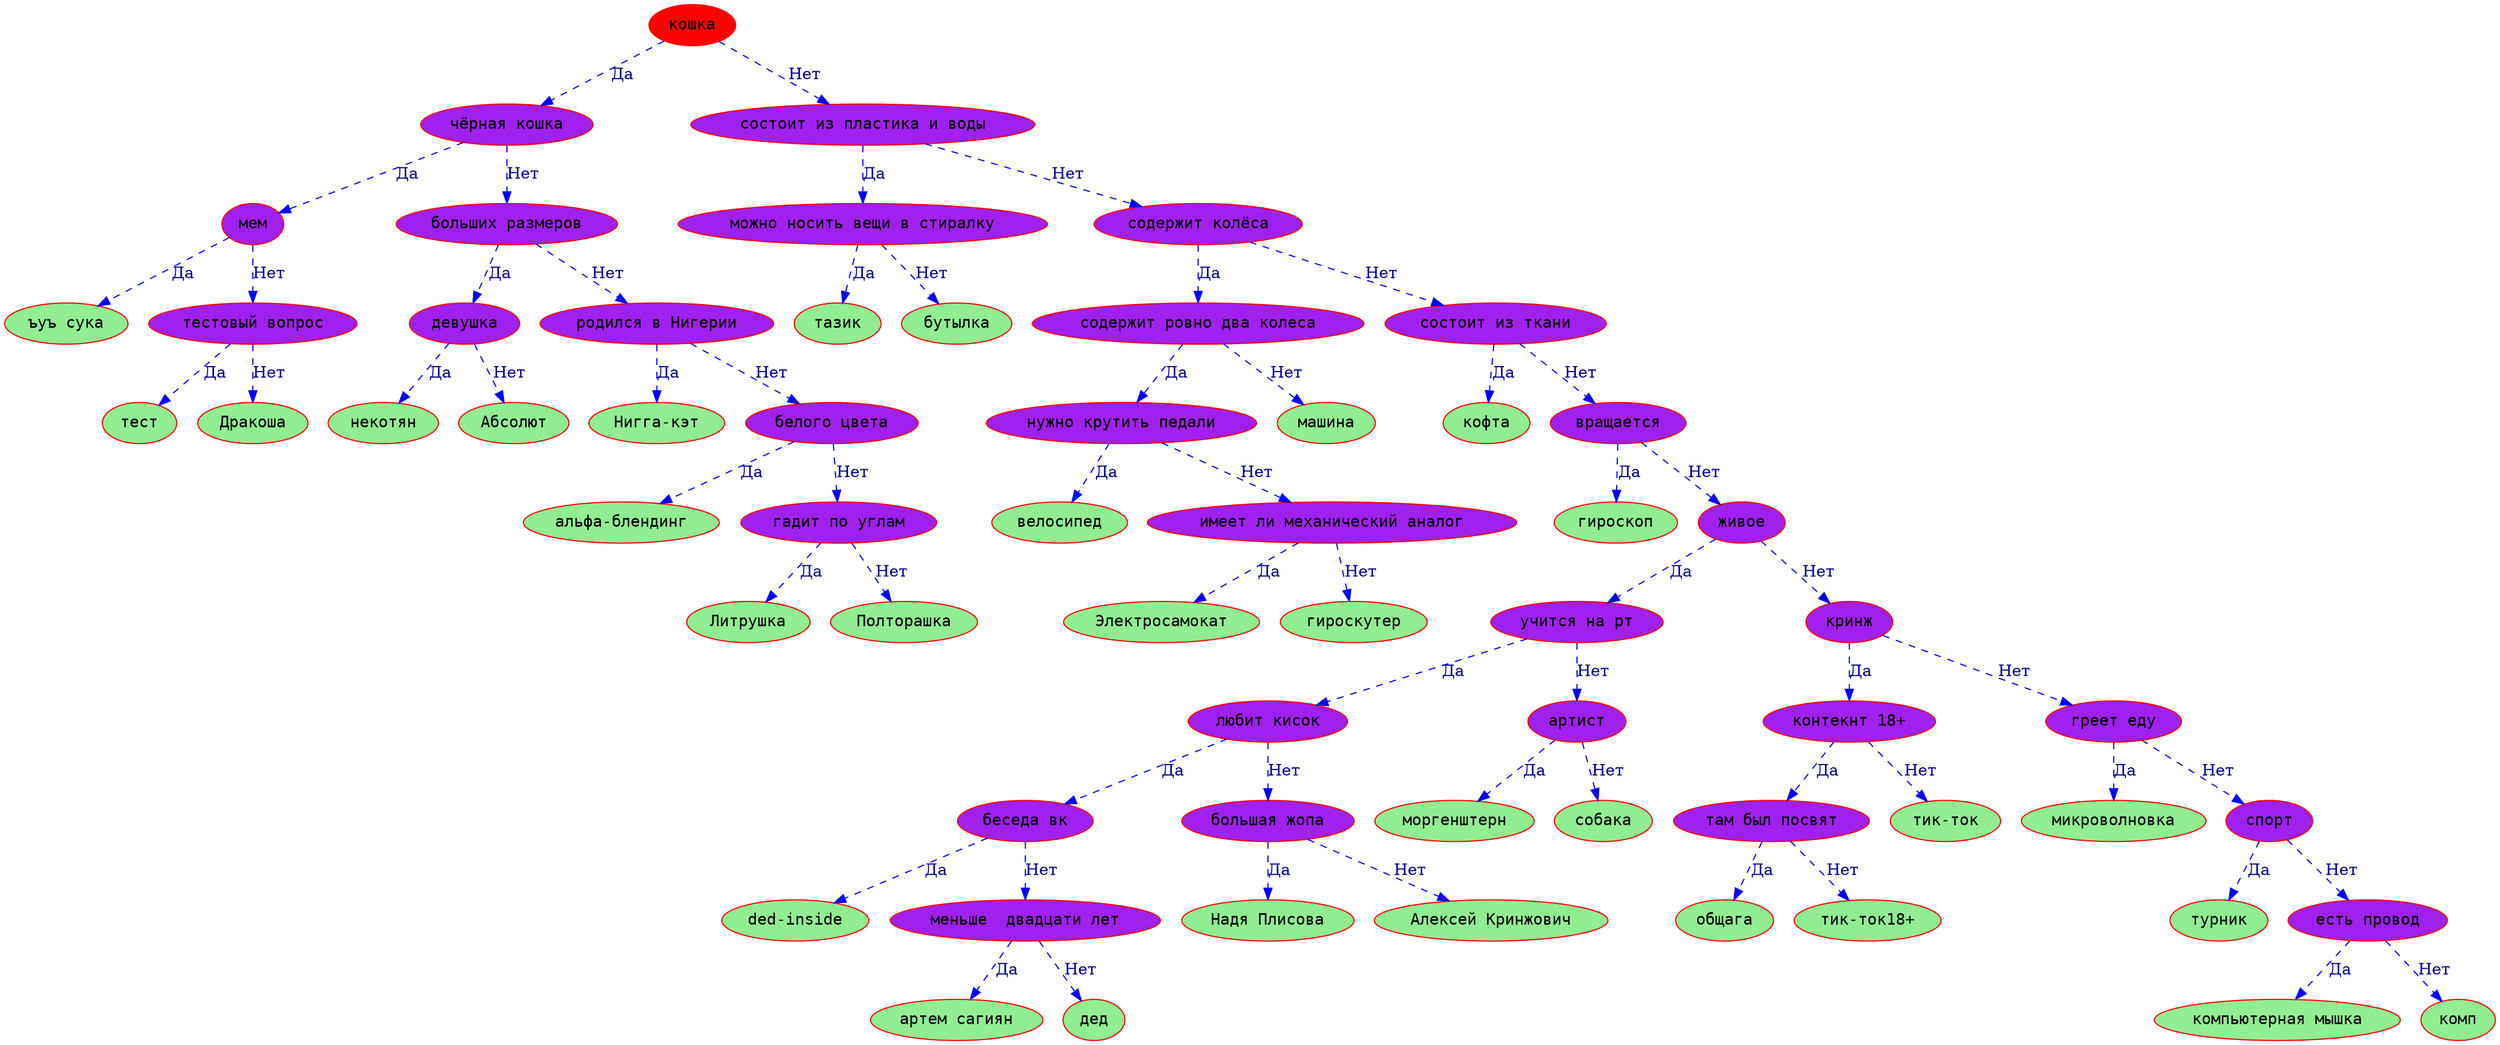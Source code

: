 digraph akinator {
node [color = Red, fontname = Courier, style = filled, shape=ellipse, fillcolor = purple]
edge [color = Blue, style=dashed]
"008B21E8" [label = "ъуъ сука",style = filled, fillcolor = lightgreen] 
"008B1F18" -> "008B21E8" [label="Да", fontcolor=darkblue]
"008B1AE0" [label = "тест",style = filled, fillcolor = lightgreen] 
"008B2038" -> "008B1AE0" [label="Да", fontcolor=darkblue]
"008B2080" [label = "Дракоша",style = filled, fillcolor = lightgreen] 
"008B2038" -> "008B2080" [label="Нет", fontcolor=darkblue]
"008B2038" [label = "тестовый вопрос",style = filled, fillcolor = purple] 
"008B1F18" -> "008B2038" [label="Нет", fontcolor=darkblue]
"008B1F18" [label = "мем",style = filled, fillcolor = purple] 
"008B1FA8" -> "008B1F18" [label="Да", fontcolor=darkblue]
"008B1DB0" [label = "некотян",style = filled, fillcolor = lightgreen] 
"008B1A50" -> "008B1DB0" [label="Да", fontcolor=darkblue]
"008B1D68" [label = "Абсолют",style = filled, fillcolor = lightgreen] 
"008B1A50" -> "008B1D68" [label="Нет", fontcolor=darkblue]
"008B1A50" [label = "девушка",style = filled, fillcolor = purple] 
"008B1C00" -> "008B1A50" [label="Да", fontcolor=darkblue]
"008B1FF0" [label = "Нигга-кэт",style = filled, fillcolor = lightgreen] 
"008B1F60" -> "008B1FF0" [label="Да", fontcolor=darkblue]
"008B1D20" [label = "альфа-блендинг",style = filled, fillcolor = lightgreen] 
"008B19C0" -> "008B1D20" [label="Да", fontcolor=darkblue]
"008B1B70" [label = "Литрушка",style = filled, fillcolor = lightgreen] 
"008B2110" -> "008B1B70" [label="Да", fontcolor=darkblue]
"008B1CD8" [label = "Полторашка",style = filled, fillcolor = lightgreen] 
"008B2110" -> "008B1CD8" [label="Нет", fontcolor=darkblue]
"008B2110" [label = "гадит по углам",style = filled, fillcolor = purple] 
"008B19C0" -> "008B2110" [label="Нет", fontcolor=darkblue]
"008B19C0" [label = "белого цвета",style = filled, fillcolor = purple] 
"008B1F60" -> "008B19C0" [label="Нет", fontcolor=darkblue]
"008B1F60" [label = "родился в Нигерии",style = filled, fillcolor = purple] 
"008B1C00" -> "008B1F60" [label="Нет", fontcolor=darkblue]
"008B1C00" [label = "больших размеров",style = filled, fillcolor = purple] 
"008B1FA8" -> "008B1C00" [label="Нет", fontcolor=darkblue]
"008B1FA8" [label = "чёрная кошка",style = filled, fillcolor = purple] 
"008A97D0" -> "008B1FA8" [label="Да", fontcolor=darkblue]
"008B1B28" [label = "тазик",style = filled, fillcolor = lightgreen] 
"008AA040" -> "008B1B28" [label="Да", fontcolor=darkblue]
"008AA160" [label = "бутылка",style = filled, fillcolor = lightgreen] 
"008AA040" -> "008AA160" [label="Нет", fontcolor=darkblue]
"008AA040" [label = "можно носить вещи в стиралку",style = filled, fillcolor = purple] 
"008A94B8" -> "008AA040" [label="Да", fontcolor=darkblue]
"008A9FF8" [label = "велосипед",style = filled, fillcolor = lightgreen] 
"008AA088" -> "008A9FF8" [label="Да", fontcolor=darkblue]
"008A9F68" [label = "Электросамокат",style = filled, fillcolor = lightgreen] 
"008A9ED8" -> "008A9F68" [label="Да", fontcolor=darkblue]
"008A9D70" [label = "гироскутер",style = filled, fillcolor = lightgreen] 
"008A9ED8" -> "008A9D70" [label="Нет", fontcolor=darkblue]
"008A9ED8" [label = "имеет ли механический аналог",style = filled, fillcolor = purple] 
"008AA088" -> "008A9ED8" [label="Нет", fontcolor=darkblue]
"008AA088" [label = "нужно крутить педали",style = filled, fillcolor = purple] 
"008AA0D0" -> "008AA088" [label="Да", fontcolor=darkblue]
"008AA118" [label = "машина",style = filled, fillcolor = lightgreen] 
"008AA0D0" -> "008AA118" [label="Нет", fontcolor=darkblue]
"008AA0D0" [label = "содержит ровно два колеса",style = filled, fillcolor = purple] 
"008A9620" -> "008AA0D0" [label="Да", fontcolor=darkblue]
"008A9E90" [label = "кофта",style = filled, fillcolor = lightgreen] 
"008A9AE8" -> "008A9E90" [label="Да", fontcolor=darkblue]
"008A9D28" [label = "гироскоп",style = filled, fillcolor = lightgreen] 
"008A9A10" -> "008A9D28" [label="Да", fontcolor=darkblue]
"008A9E00" [label = "ded-inside",style = filled, fillcolor = lightgreen] 
"008A9DB8" -> "008A9E00" [label="Да", fontcolor=darkblue]
"008A9CE0" [label = "артем сагиян",style = filled, fillcolor = lightgreen] 
"008A9C50" -> "008A9CE0" [label="Да", fontcolor=darkblue]
"008A9C98" [label = "дед",style = filled, fillcolor = lightgreen] 
"008A9C50" -> "008A9C98" [label="Нет", fontcolor=darkblue]
"008A9C50" [label = "меньше  двадцати лет",style = filled, fillcolor = purple] 
"008A9DB8" -> "008A9C50" [label="Нет", fontcolor=darkblue]
"008A9DB8" [label = "беседа вк",style = filled, fillcolor = purple] 
"008AA1A8" -> "008A9DB8" [label="Да", fontcolor=darkblue]
"008A9F20" [label = "Надя Плисова",style = filled, fillcolor = lightgreen] 
"008A9E48" -> "008A9F20" [label="Да", fontcolor=darkblue]
"008A9C08" [label = "Алексей Кринжович",style = filled, fillcolor = lightgreen] 
"008A9E48" -> "008A9C08" [label="Нет", fontcolor=darkblue]
"008A9E48" [label = "большая жопа",style = filled, fillcolor = purple] 
"008AA1A8" -> "008A9E48" [label="Нет", fontcolor=darkblue]
"008AA1A8" [label = "любит кисок",style = filled, fillcolor = purple] 
"008AA1F0" -> "008AA1A8" [label="Да", fontcolor=darkblue]
"008AA238" [label = "моргенштерн",style = filled, fillcolor = lightgreen] 
"008A9FB0" -> "008AA238" [label="Да", fontcolor=darkblue]
"008AA280" [label = "собака",style = filled, fillcolor = lightgreen] 
"008A9FB0" -> "008AA280" [label="Нет", fontcolor=darkblue]
"008A9FB0" [label = "артист",style = filled, fillcolor = purple] 
"008AA1F0" -> "008A9FB0" [label="Нет", fontcolor=darkblue]
"008AA1F0" [label = "учится на рт",style = filled, fillcolor = purple] 
"008A9938" -> "008AA1F0" [label="Да", fontcolor=darkblue]
"008A96F8" [label = "общага",style = filled, fillcolor = lightgreen] 
"008A9398" -> "008A96F8" [label="Да", fontcolor=darkblue]
"008A9548" [label = "тик-ток18+",style = filled, fillcolor = lightgreen] 
"008A9398" -> "008A9548" [label="Нет", fontcolor=darkblue]
"008A9398" [label = "там был посвят",style = filled, fillcolor = purple] 
"008A9500" -> "008A9398" [label="Да", fontcolor=darkblue]
"008A9668" [label = "тик-ток",style = filled, fillcolor = lightgreen] 
"008A9500" -> "008A9668" [label="Нет", fontcolor=darkblue]
"008A9500" [label = "контекнт 18+",style = filled, fillcolor = purple] 
"008A9470" -> "008A9500" [label="Да", fontcolor=darkblue]
"008A95D8" [label = "микроволновка",style = filled, fillcolor = lightgreen] 
"008A9428" -> "008A95D8" [label="Да", fontcolor=darkblue]
"008A96B0" [label = "турник",style = filled, fillcolor = lightgreen] 
"008A9B30" -> "008A96B0" [label="Да", fontcolor=darkblue]
"008A9350" [label = "компьютерная мышка",style = filled, fillcolor = lightgreen] 
"008A9BC0" -> "008A9350" [label="Да", fontcolor=darkblue]
"008A9308" [label = "комп",style = filled, fillcolor = lightgreen] 
"008A9BC0" -> "008A9308" [label="Нет", fontcolor=darkblue]
"008A9BC0" [label = "есть провод",style = filled, fillcolor = purple] 
"008A9B30" -> "008A9BC0" [label="Нет", fontcolor=darkblue]
"008A9B30" [label = "спорт",style = filled, fillcolor = purple] 
"008A9428" -> "008A9B30" [label="Нет", fontcolor=darkblue]
"008A9428" [label = "греет еду",style = filled, fillcolor = purple] 
"008A9470" -> "008A9428" [label="Нет", fontcolor=darkblue]
"008A9470" [label = "кринж",style = filled, fillcolor = purple] 
"008A9938" -> "008A9470" [label="Нет", fontcolor=darkblue]
"008A9938" [label = "живое",style = filled, fillcolor = purple] 
"008A9A10" -> "008A9938" [label="Нет", fontcolor=darkblue]
"008A9A10" [label = "вращается",style = filled, fillcolor = purple] 
"008A9AE8" -> "008A9A10" [label="Нет", fontcolor=darkblue]
"008A9AE8" [label = "состоит из ткани",style = filled, fillcolor = purple] 
"008A9620" -> "008A9AE8" [label="Нет", fontcolor=darkblue]
"008A9620" [label = "содержит колёса",style = filled, fillcolor = purple] 
"008A94B8" -> "008A9620" [label="Нет", fontcolor=darkblue]
"008A94B8" [label = "состоит из пластика и воды",style = filled, fillcolor = purple] 
"008A97D0" -> "008A94B8" [label="Нет", fontcolor=darkblue]
"008A97D0" [label = "кошка",style = filled, fillcolor = red] 
}

